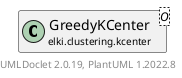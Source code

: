 @startuml
    remove .*\.(Instance|Par|Parameterizer|Factory)$
    set namespaceSeparator none
    hide empty fields
    hide empty methods

    class "<size:14>GreedyKCenter.Par\n<size:10>elki.clustering.kcenter" as elki.clustering.kcenter.GreedyKCenter.Par<O> [[GreedyKCenter.Par.html]] {
        {static} +K_ID: OptionID
        {static} +RANDOM_ID: OptionID
        ~distance: Distance<? super O>
        ~k: int
        ~rand: RandomFactory
        +configure(Parameterization): void
        +make(): GreedyKCenter<O>
    }

    interface "<size:14>Parameterizer\n<size:10>elki.utilities.optionhandling" as elki.utilities.optionhandling.Parameterizer [[../../utilities/optionhandling/Parameterizer.html]] {
        {abstract} +make(): Object
    }
    class "<size:14>GreedyKCenter\n<size:10>elki.clustering.kcenter" as elki.clustering.kcenter.GreedyKCenter<O> [[GreedyKCenter.html]]

    elki.utilities.optionhandling.Parameterizer <|.. elki.clustering.kcenter.GreedyKCenter.Par
    elki.clustering.kcenter.GreedyKCenter +-- elki.clustering.kcenter.GreedyKCenter.Par

    center footer UMLDoclet 2.0.19, PlantUML 1.2022.8
@enduml
